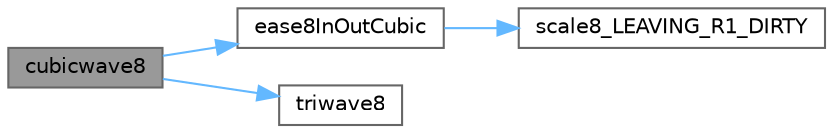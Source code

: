 digraph "cubicwave8"
{
 // LATEX_PDF_SIZE
  bgcolor="transparent";
  edge [fontname=Helvetica,fontsize=10,labelfontname=Helvetica,labelfontsize=10];
  node [fontname=Helvetica,fontsize=10,shape=box,height=0.2,width=0.4];
  rankdir="LR";
  Node1 [id="Node000001",label="cubicwave8",height=0.2,width=0.4,color="gray40", fillcolor="grey60", style="filled", fontcolor="black",tooltip="Cubic waveform generator."];
  Node1 -> Node2 [id="edge1_Node000001_Node000002",color="steelblue1",style="solid",tooltip=" "];
  Node2 [id="Node000002",label="ease8InOutCubic",height=0.2,width=0.4,color="grey40", fillcolor="white", style="filled",URL="$d4/dfe/group___easing.html#ga3fa6d71702477e71d7c0dd864eb1d568",tooltip="8-bit cubic ease-in / ease-out function."];
  Node2 -> Node3 [id="edge2_Node000002_Node000003",color="steelblue1",style="solid",tooltip=" "];
  Node3 [id="Node000003",label="scale8_LEAVING_R1_DIRTY",height=0.2,width=0.4,color="grey40", fillcolor="white", style="filled",URL="$d0/da5/group___scaling_dirty.html#ga7386235cada3aca429b189681d2ec56d",tooltip="This version of scale8() does not clean up the R1 register on AVR."];
  Node1 -> Node4 [id="edge3_Node000001_Node000004",color="steelblue1",style="solid",tooltip=" "];
  Node4 [id="Node000004",label="triwave8",height=0.2,width=0.4,color="grey40", fillcolor="white", style="filled",URL="$d1/d7a/group___waveform_generators.html#gae9e011ff745ade1164ae77b0ef62bfac",tooltip="Triangle wave generator."];
}
